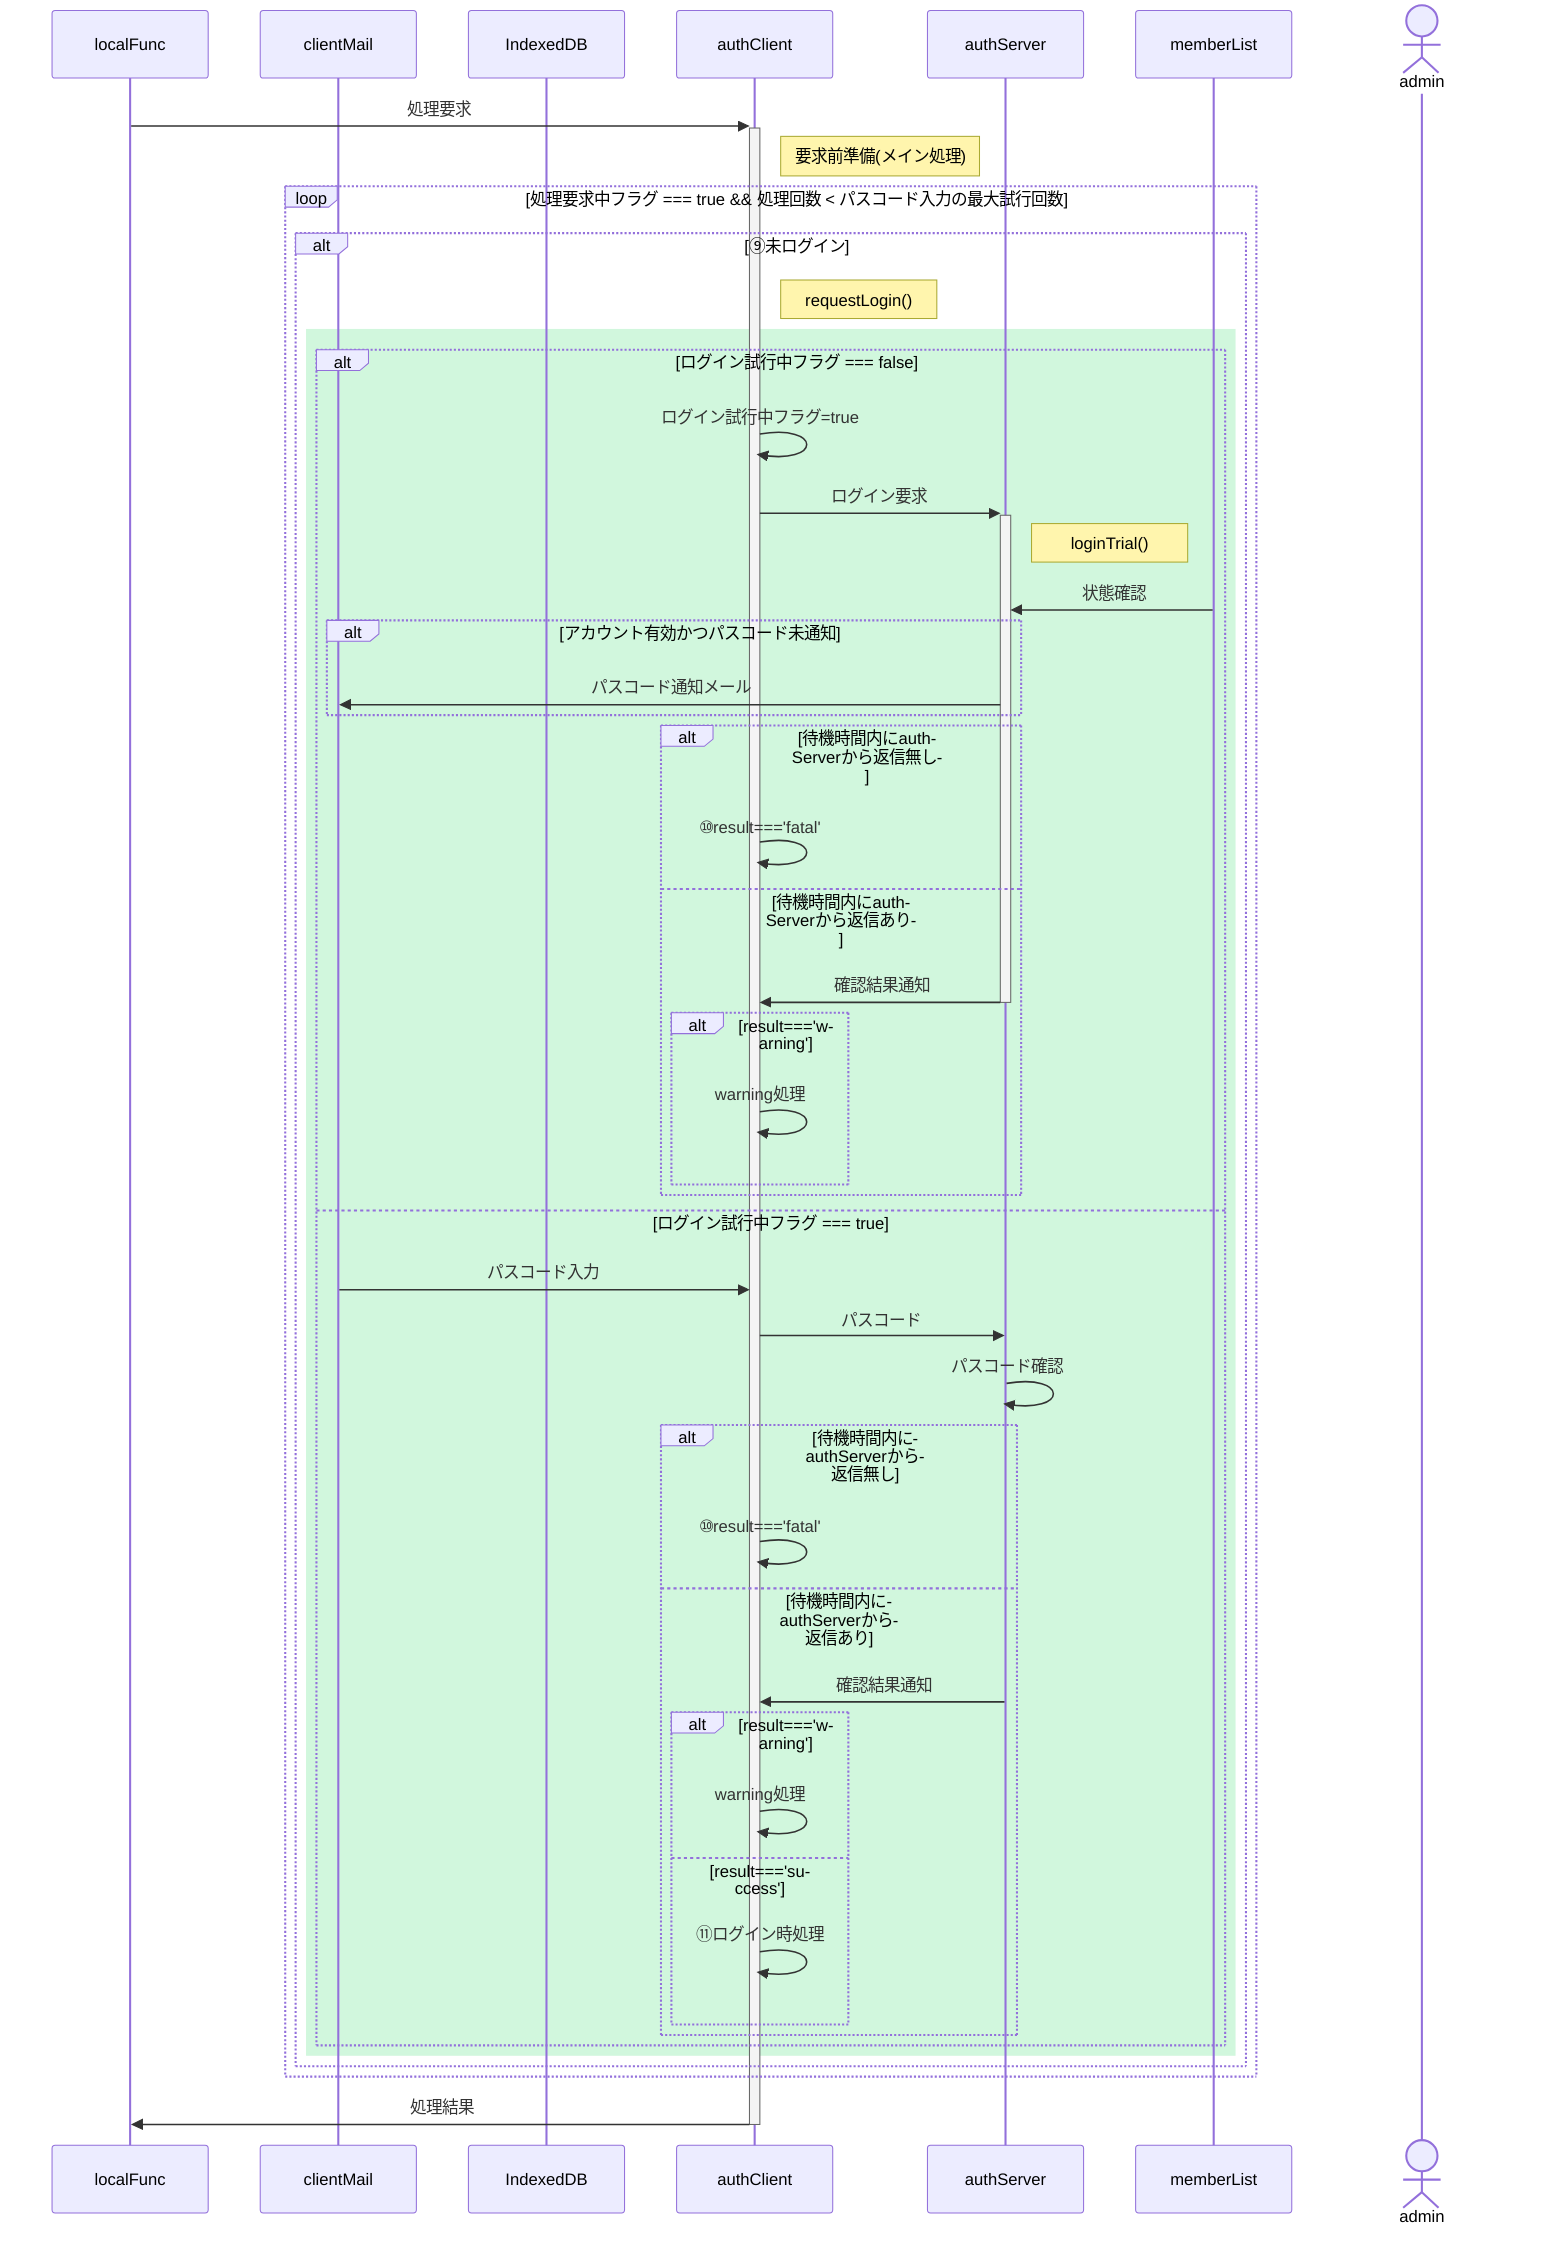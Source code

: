 %% ログイン要求

sequenceDiagram
  %%actor user
  participant localFunc
  participant clientMail
  %%participant encryptRequest
  participant IndexedDB
  participant authClient
  participant authServer
  participant memberList
  %%participant decryptRequest
  %%participant serverFunc
  actor admin

  localFunc->>+authClient: 処理要求
  Note right of authClient: 要求前準備(メイン処理)

  loop 処理要求中フラグ === true && 処理回数 < パスコード入力の最大試行回数

    alt ⑨未ログイン
      Note right of authClient: requestLogin()

      rect rgba(209, 247, 221, 1)

        alt ログイン試行中フラグ === false

          authClient->>authClient: ログイン試行中フラグ=true
          authClient->>+authServer: ログイン要求
          Note right of authServer: loginTrial()
          memberList->>authServer: 状態確認
          alt アカウント有効かつパスコード未通知
            authServer->>clientMail: パスコード通知メール
          end
          alt 待機時間内にauthServerから返信無し
            authClient->>authClient: ⑩result==='fatal'
          else 待機時間内にauthServerから返信あり
            authServer->>-authClient: 確認結果通知
            alt result==='warning'
              authClient->>authClient: warning処理
            end
          end

        else ログイン試行中フラグ === true
        
          clientMail->>authClient: パスコード入力
          authClient->>authServer: パスコード
          authServer->>authServer: パスコード確認
          alt 待機時間内にauthServerから返信無し
            authClient->>authClient: ⑩result==='fatal'
          else 待機時間内にauthServerから返信あり
            authServer->>authClient: 確認結果通知
            alt result==='warning'
              authClient->>authClient: warning処理
            else result==='success'
              authClient->>authClient: ⑪ログイン時処理
            end
          end
        end
      end
    end
  end

  authClient->>-localFunc: 処理結果